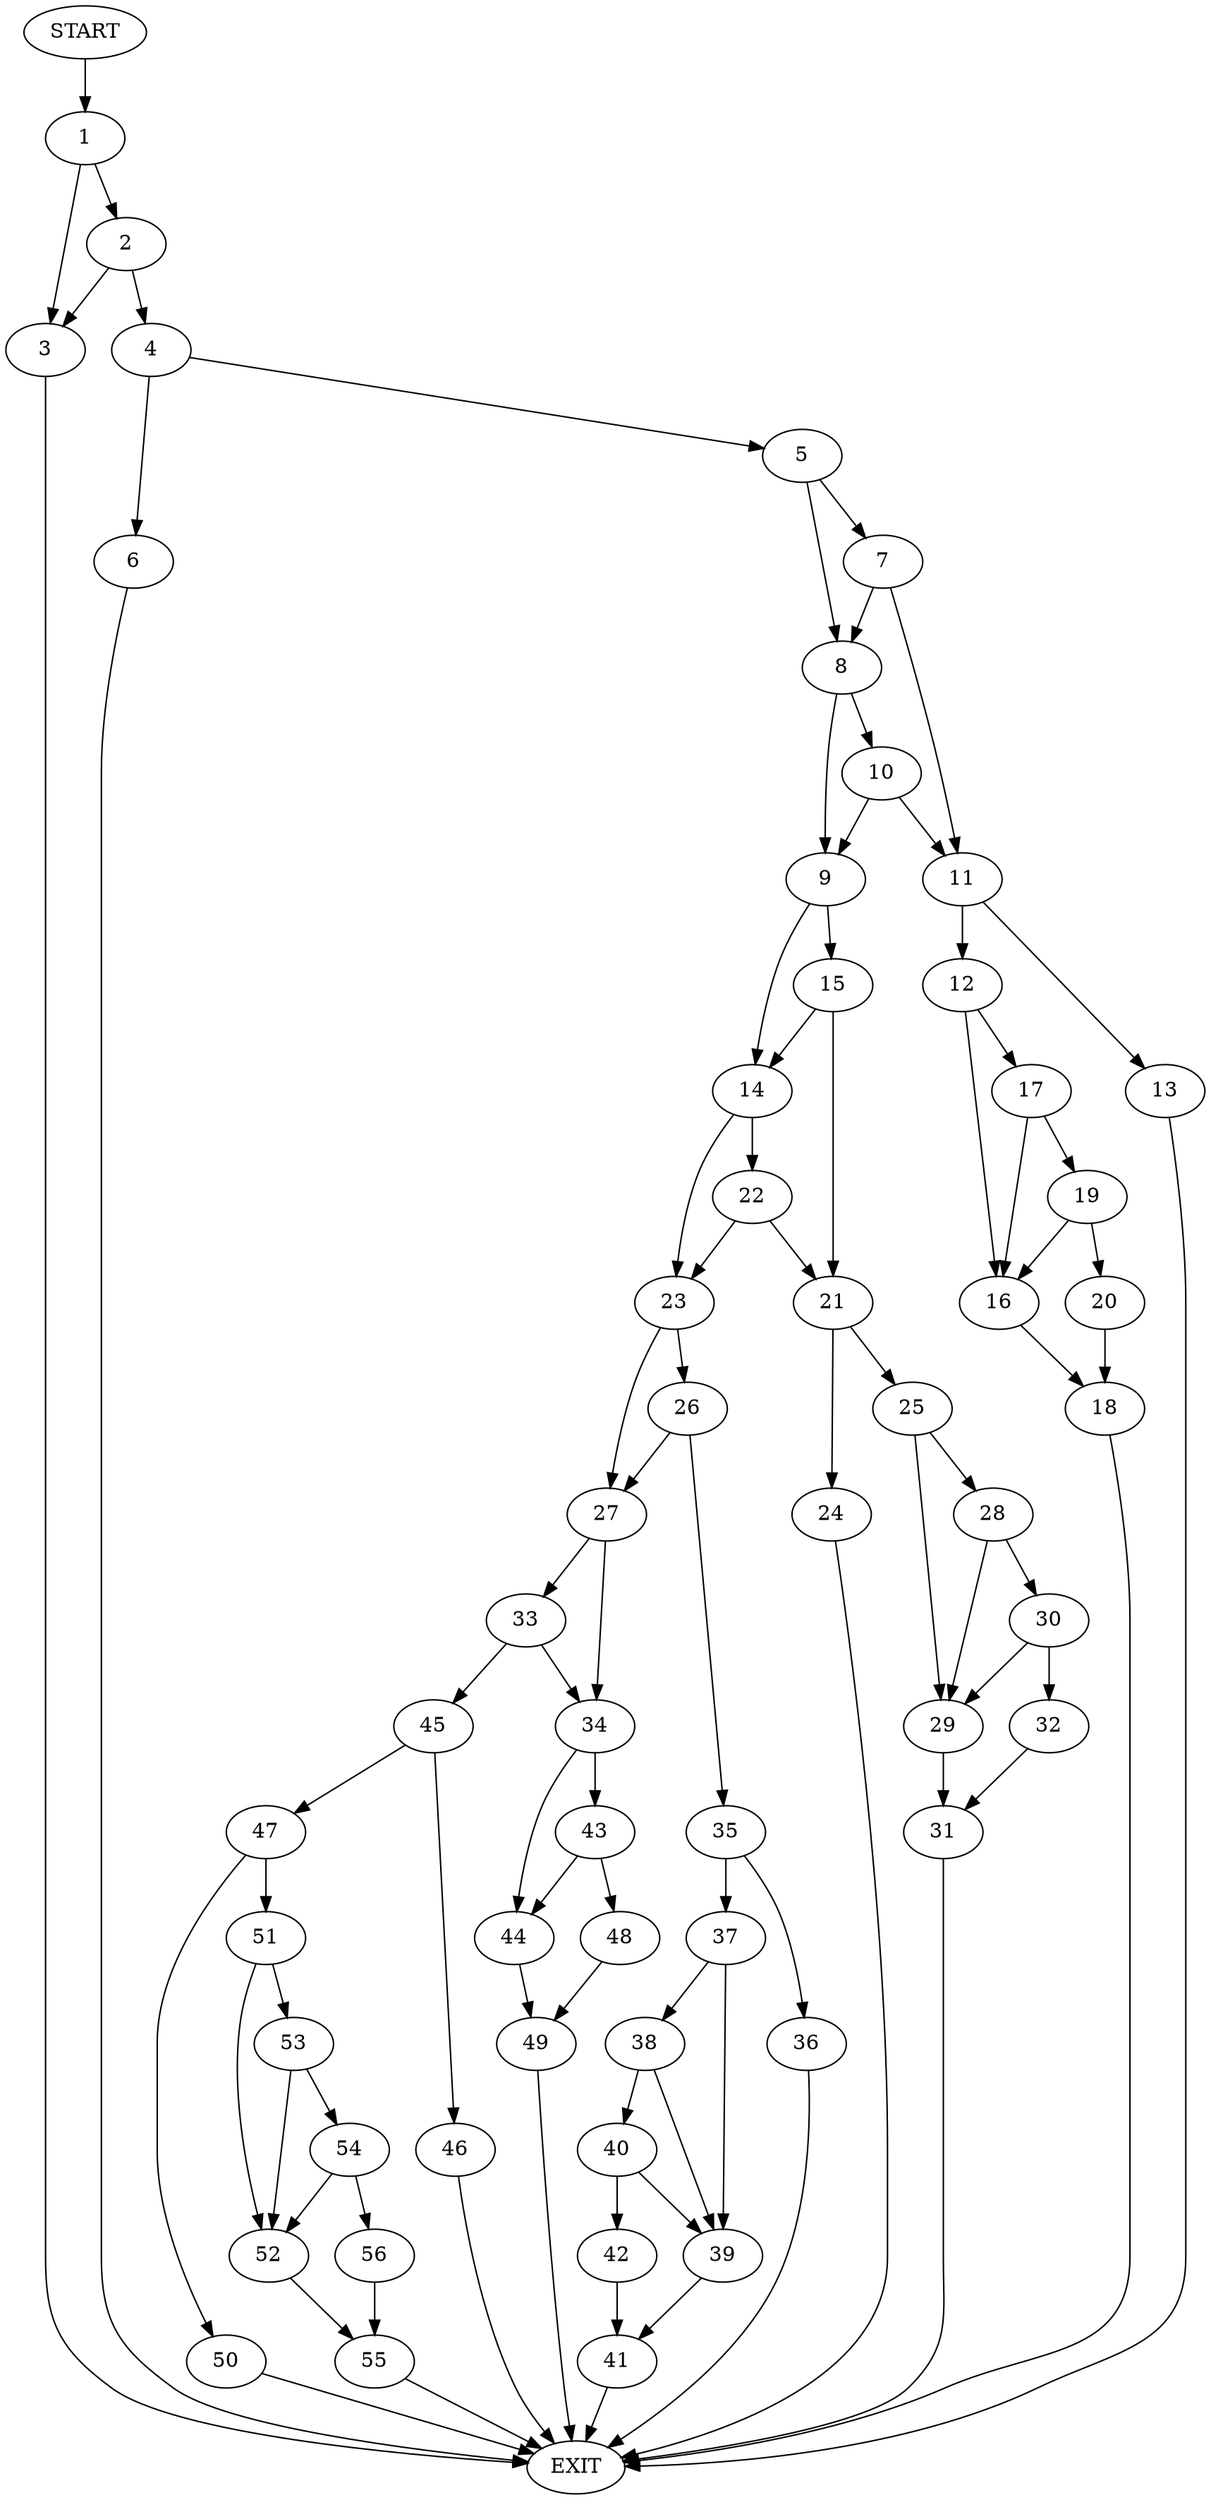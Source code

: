 digraph {
0 [label="START"]
57 [label="EXIT"]
0 -> 1
1 -> 2
1 -> 3
2 -> 4
2 -> 3
3 -> 57
4 -> 5
4 -> 6
6 -> 57
5 -> 7
5 -> 8
8 -> 9
8 -> 10
7 -> 11
7 -> 8
11 -> 12
11 -> 13
9 -> 14
9 -> 15
10 -> 11
10 -> 9
13 -> 57
12 -> 16
12 -> 17
16 -> 18
17 -> 16
17 -> 19
19 -> 16
19 -> 20
20 -> 18
18 -> 57
15 -> 21
15 -> 14
14 -> 22
14 -> 23
21 -> 24
21 -> 25
22 -> 21
22 -> 23
23 -> 26
23 -> 27
25 -> 28
25 -> 29
24 -> 57
28 -> 30
28 -> 29
29 -> 31
30 -> 32
30 -> 29
32 -> 31
31 -> 57
27 -> 33
27 -> 34
26 -> 35
26 -> 27
35 -> 36
35 -> 37
37 -> 38
37 -> 39
36 -> 57
38 -> 39
38 -> 40
39 -> 41
40 -> 42
40 -> 39
42 -> 41
41 -> 57
34 -> 43
34 -> 44
33 -> 45
33 -> 34
45 -> 46
45 -> 47
43 -> 48
43 -> 44
44 -> 49
48 -> 49
49 -> 57
47 -> 50
47 -> 51
46 -> 57
50 -> 57
51 -> 52
51 -> 53
53 -> 52
53 -> 54
52 -> 55
54 -> 52
54 -> 56
56 -> 55
55 -> 57
}
